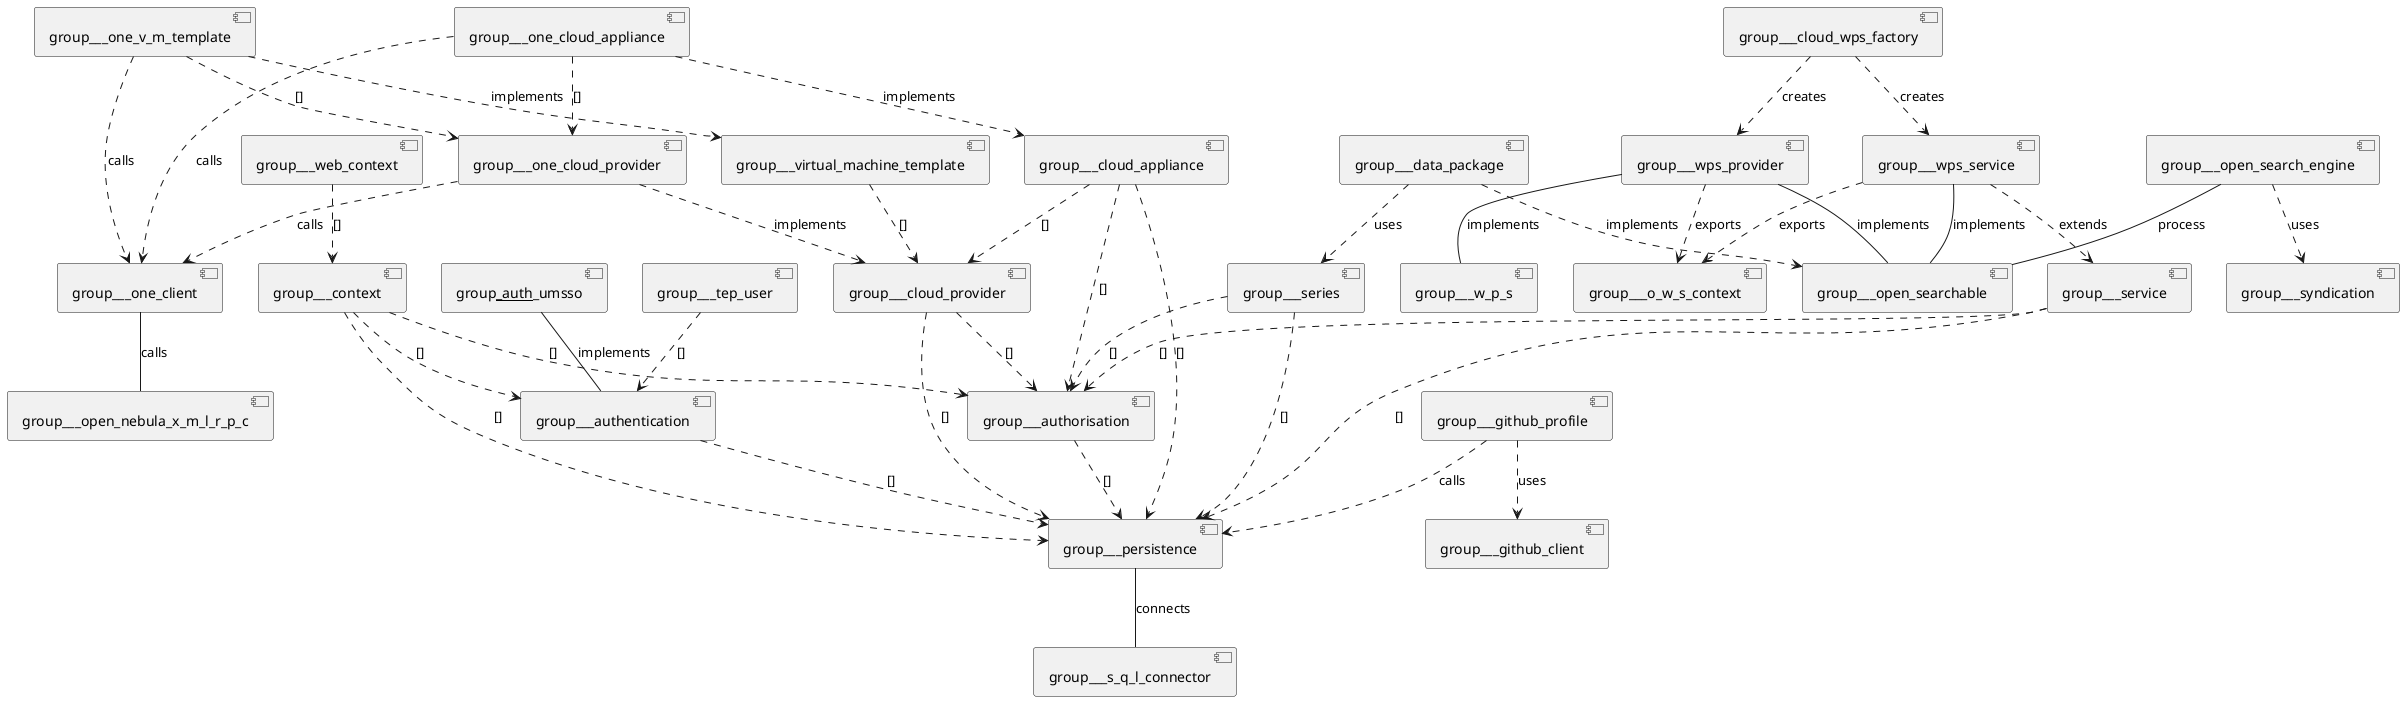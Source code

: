 @startuml
[group___auth___umsso]  --  [group___authentication] : implements
[group___authentication]  ..>  [group___persistence] : []
[group___authorisation]  ..>  [group___persistence] : []
[group___cloud_appliance]  ..>  [group___persistence] : []
[group___cloud_appliance]  ..>  [group___cloud_provider] : []
[group___cloud_appliance]  ..>  [group___authorisation] : []
[group___cloud_provider]  ..>  [group___persistence] : []
[group___cloud_provider]  ..>  [group___authorisation] : []
[group___cloud_wps_factory]  ..>  [group___wps_provider] : creates
[group___cloud_wps_factory]  ..>  [group___wps_service] : creates
[group___context]  ..>  [group___persistence] : []
[group___context]  ..>  [group___authorisation] : []
[group___context]  ..>  [group___authentication] : []
[group___data_package]  ..>  [group___series] : uses
[group___data_package]  ..>  [group___open_searchable] : implements
[group___github_profile]  ..>  [group___persistence] : calls
[group___github_profile]  ..>  [group___github_client] : uses
[group___one_client]  --  [group___open_nebula_x_m_l_r_p_c] : calls
[group___one_cloud_appliance]  ..>  [group___one_cloud_provider] : []
[group___one_cloud_appliance]  ..>  [group___cloud_appliance] : implements
[group___one_cloud_appliance]  ..>  [group___one_client] : calls
[group___one_cloud_provider]  ..>  [group___cloud_provider] : implements
[group___one_cloud_provider]  ..>  [group___one_client] : calls
[group___one_v_m_template]  ..>  [group___one_cloud_provider] : []
[group___one_v_m_template]  ..>  [group___virtual_machine_template] : implements
[group___one_v_m_template]  ..>  [group___one_client] : calls
[group___open_search_engine]  --  [group___open_searchable] : process
[group___open_search_engine]  ..>  [group___syndication] : uses
[group___persistence]  --  [group___s_q_l_connector] : connects
[group___series]  ..>  [group___persistence] : []
[group___series]  ..>  [group___authorisation] : []
[group___service]  ..>  [group___persistence] : []
[group___service]  ..>  [group___authorisation] : []
[group___tep_user]  ..>  [group___authentication] : []
[group___virtual_machine_template]  ..>  [group___cloud_provider] : []
[group___web_context]  ..>  [group___context] : []
[group___wps_provider]  ..>  [group___o_w_s_context] : exports
[group___wps_provider]  --  [group___open_searchable] : implements
[group___wps_provider]  --  [group___w_p_s] : implements
[group___wps_service]  ..>  [group___service] : extends
[group___wps_service]  ..>  [group___o_w_s_context] : exports
[group___wps_service]  --  [group___open_searchable] : implements
@enduml
